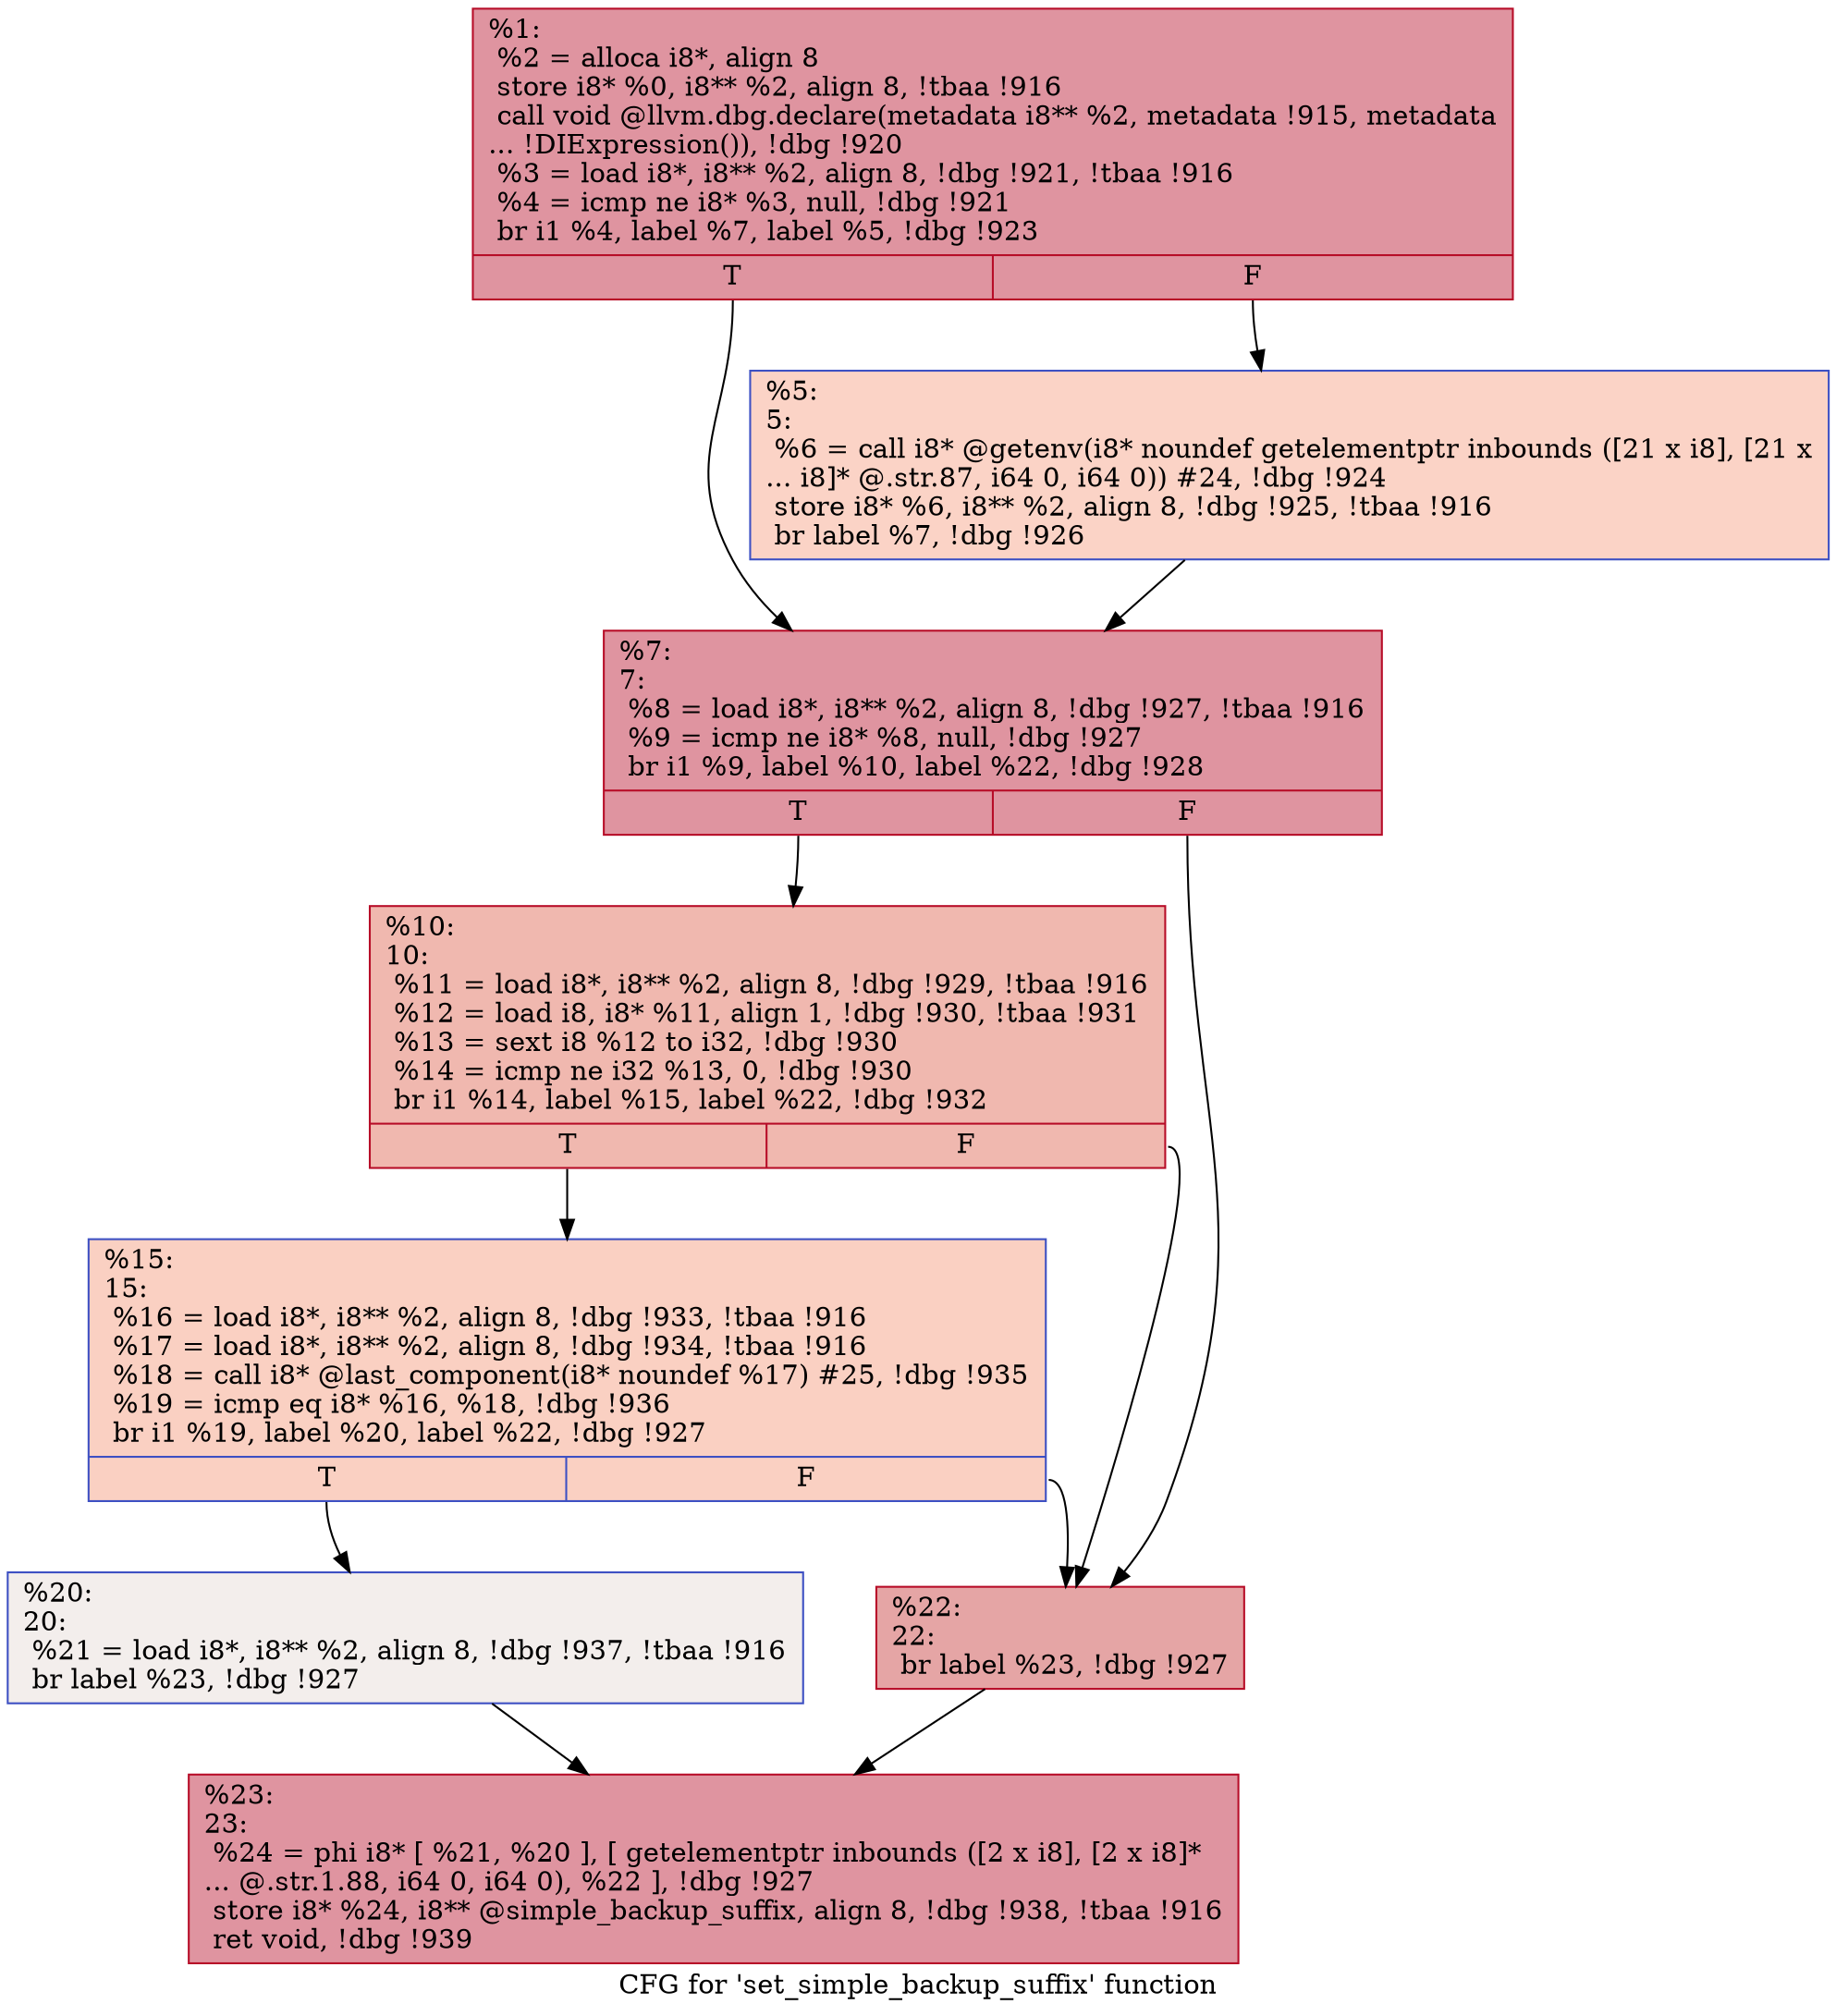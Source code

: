 digraph "CFG for 'set_simple_backup_suffix' function" {
	label="CFG for 'set_simple_backup_suffix' function";

	Node0xbec0e0 [shape=record,color="#b70d28ff", style=filled, fillcolor="#b70d2870",label="{%1:\l  %2 = alloca i8*, align 8\l  store i8* %0, i8** %2, align 8, !tbaa !916\l  call void @llvm.dbg.declare(metadata i8** %2, metadata !915, metadata\l... !DIExpression()), !dbg !920\l  %3 = load i8*, i8** %2, align 8, !dbg !921, !tbaa !916\l  %4 = icmp ne i8* %3, null, !dbg !921\l  br i1 %4, label %7, label %5, !dbg !923\l|{<s0>T|<s1>F}}"];
	Node0xbec0e0:s0 -> Node0xbec180;
	Node0xbec0e0:s1 -> Node0xbec130;
	Node0xbec130 [shape=record,color="#3d50c3ff", style=filled, fillcolor="#f59c7d70",label="{%5:\l5:                                                \l  %6 = call i8* @getenv(i8* noundef getelementptr inbounds ([21 x i8], [21 x\l... i8]* @.str.87, i64 0, i64 0)) #24, !dbg !924\l  store i8* %6, i8** %2, align 8, !dbg !925, !tbaa !916\l  br label %7, !dbg !926\l}"];
	Node0xbec130 -> Node0xbec180;
	Node0xbec180 [shape=record,color="#b70d28ff", style=filled, fillcolor="#b70d2870",label="{%7:\l7:                                                \l  %8 = load i8*, i8** %2, align 8, !dbg !927, !tbaa !916\l  %9 = icmp ne i8* %8, null, !dbg !927\l  br i1 %9, label %10, label %22, !dbg !928\l|{<s0>T|<s1>F}}"];
	Node0xbec180:s0 -> Node0xbec1d0;
	Node0xbec180:s1 -> Node0xbec2c0;
	Node0xbec1d0 [shape=record,color="#b70d28ff", style=filled, fillcolor="#dc5d4a70",label="{%10:\l10:                                               \l  %11 = load i8*, i8** %2, align 8, !dbg !929, !tbaa !916\l  %12 = load i8, i8* %11, align 1, !dbg !930, !tbaa !931\l  %13 = sext i8 %12 to i32, !dbg !930\l  %14 = icmp ne i32 %13, 0, !dbg !930\l  br i1 %14, label %15, label %22, !dbg !932\l|{<s0>T|<s1>F}}"];
	Node0xbec1d0:s0 -> Node0xbec220;
	Node0xbec1d0:s1 -> Node0xbec2c0;
	Node0xbec220 [shape=record,color="#3d50c3ff", style=filled, fillcolor="#f3947570",label="{%15:\l15:                                               \l  %16 = load i8*, i8** %2, align 8, !dbg !933, !tbaa !916\l  %17 = load i8*, i8** %2, align 8, !dbg !934, !tbaa !916\l  %18 = call i8* @last_component(i8* noundef %17) #25, !dbg !935\l  %19 = icmp eq i8* %16, %18, !dbg !936\l  br i1 %19, label %20, label %22, !dbg !927\l|{<s0>T|<s1>F}}"];
	Node0xbec220:s0 -> Node0xbec270;
	Node0xbec220:s1 -> Node0xbec2c0;
	Node0xbec270 [shape=record,color="#3d50c3ff", style=filled, fillcolor="#e3d9d370",label="{%20:\l20:                                               \l  %21 = load i8*, i8** %2, align 8, !dbg !937, !tbaa !916\l  br label %23, !dbg !927\l}"];
	Node0xbec270 -> Node0xbec310;
	Node0xbec2c0 [shape=record,color="#b70d28ff", style=filled, fillcolor="#c5333470",label="{%22:\l22:                                               \l  br label %23, !dbg !927\l}"];
	Node0xbec2c0 -> Node0xbec310;
	Node0xbec310 [shape=record,color="#b70d28ff", style=filled, fillcolor="#b70d2870",label="{%23:\l23:                                               \l  %24 = phi i8* [ %21, %20 ], [ getelementptr inbounds ([2 x i8], [2 x i8]*\l... @.str.1.88, i64 0, i64 0), %22 ], !dbg !927\l  store i8* %24, i8** @simple_backup_suffix, align 8, !dbg !938, !tbaa !916\l  ret void, !dbg !939\l}"];
}
